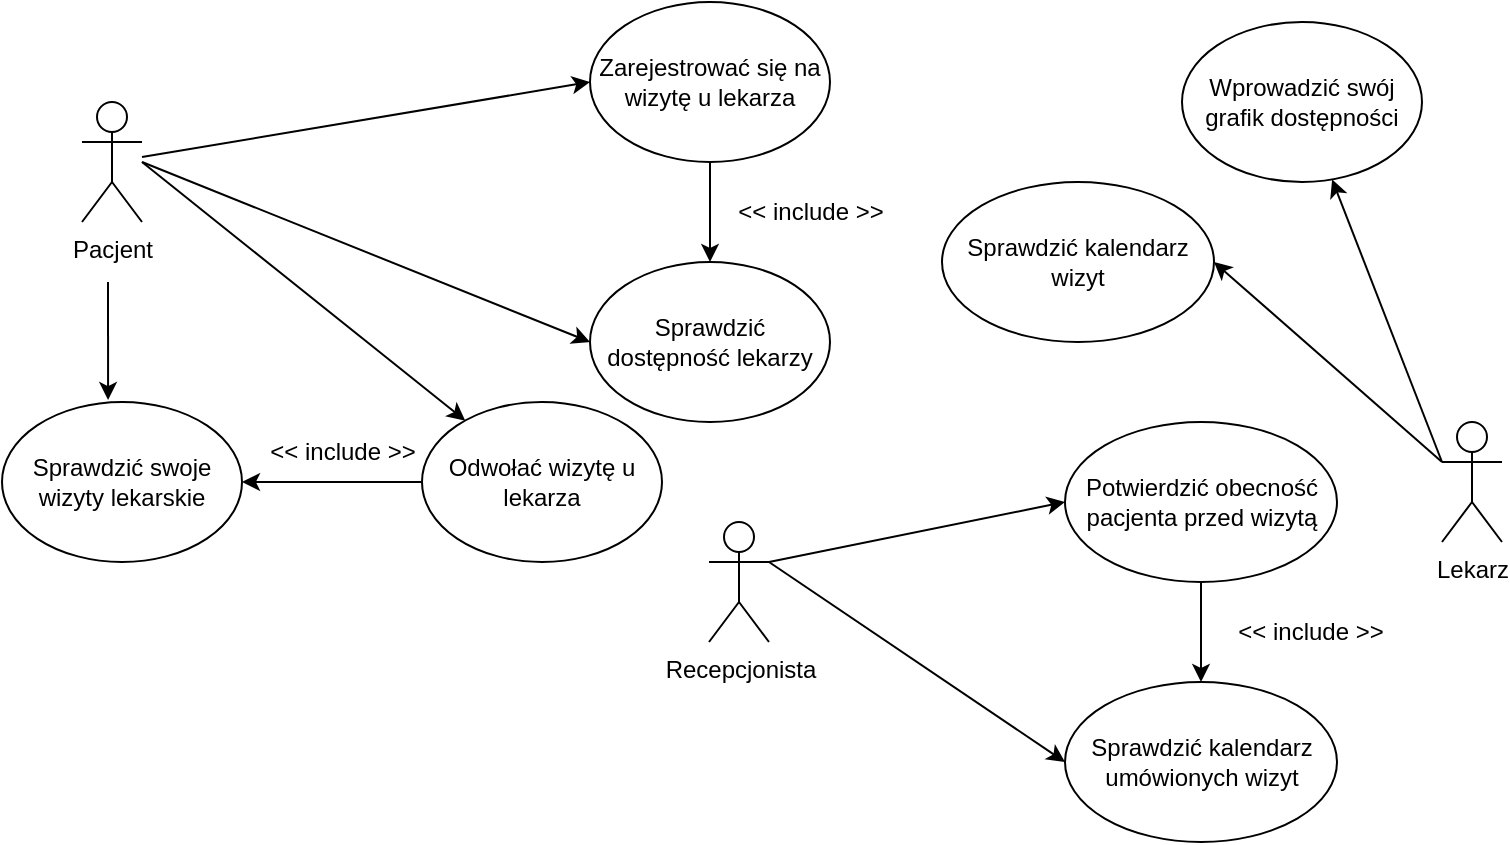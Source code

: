 <mxfile version="23.1.6" type="device">
  <diagram name="Strona-1" id="NmlbgoJUX9Iwb1JyKPN-">
    <mxGraphModel dx="1562" dy="818" grid="1" gridSize="10" guides="1" tooltips="1" connect="1" arrows="1" fold="1" page="1" pageScale="1" pageWidth="827" pageHeight="1169" math="0" shadow="0">
      <root>
        <mxCell id="0" />
        <mxCell id="1" parent="0" />
        <mxCell id="4kUD1P8MFuOk3b0_Dy2I-1" value="Recepcjonista" style="shape=umlActor;verticalLabelPosition=bottom;verticalAlign=top;html=1;" parent="1" vertex="1">
          <mxGeometry x="413.5" y="270" width="30" height="60" as="geometry" />
        </mxCell>
        <mxCell id="4kUD1P8MFuOk3b0_Dy2I-2" value="Pacjent" style="shape=umlActor;verticalLabelPosition=bottom;verticalAlign=top;html=1;" parent="1" vertex="1">
          <mxGeometry x="100" y="60" width="30" height="60" as="geometry" />
        </mxCell>
        <mxCell id="4kUD1P8MFuOk3b0_Dy2I-6" value="Lekarz" style="shape=umlActor;verticalLabelPosition=bottom;verticalAlign=top;html=1;" parent="1" vertex="1">
          <mxGeometry x="780" y="220" width="30" height="60" as="geometry" />
        </mxCell>
        <mxCell id="bKiomB0-Pbb7UkSi-bBa-1" value="Zarejestrować się na wizytę u lekarza" style="ellipse;whiteSpace=wrap;html=1;" vertex="1" parent="1">
          <mxGeometry x="354" y="10" width="120" height="80" as="geometry" />
        </mxCell>
        <mxCell id="bKiomB0-Pbb7UkSi-bBa-2" value="" style="endArrow=classic;html=1;rounded=0;entryX=0;entryY=0.5;entryDx=0;entryDy=0;" edge="1" parent="1" source="4kUD1P8MFuOk3b0_Dy2I-2" target="bKiomB0-Pbb7UkSi-bBa-1">
          <mxGeometry width="50" height="50" relative="1" as="geometry">
            <mxPoint x="390" y="380" as="sourcePoint" />
            <mxPoint x="440" y="330" as="targetPoint" />
          </mxGeometry>
        </mxCell>
        <mxCell id="bKiomB0-Pbb7UkSi-bBa-3" value="Potwierdzić obecność pacjenta przed wizytą" style="ellipse;whiteSpace=wrap;html=1;" vertex="1" parent="1">
          <mxGeometry x="591.5" y="220" width="136" height="80" as="geometry" />
        </mxCell>
        <mxCell id="bKiomB0-Pbb7UkSi-bBa-7" value="" style="endArrow=classic;html=1;rounded=0;entryX=0;entryY=0.5;entryDx=0;entryDy=0;exitX=1;exitY=0.333;exitDx=0;exitDy=0;exitPerimeter=0;" edge="1" parent="1" source="4kUD1P8MFuOk3b0_Dy2I-1" target="bKiomB0-Pbb7UkSi-bBa-3">
          <mxGeometry width="50" height="50" relative="1" as="geometry">
            <mxPoint x="433.5" y="300" as="sourcePoint" />
            <mxPoint x="583.5" y="-10" as="targetPoint" />
          </mxGeometry>
        </mxCell>
        <mxCell id="bKiomB0-Pbb7UkSi-bBa-8" value="" style="endArrow=classic;html=1;rounded=0;" edge="1" parent="1" target="bKiomB0-Pbb7UkSi-bBa-9">
          <mxGeometry width="50" height="50" relative="1" as="geometry">
            <mxPoint x="780" y="240" as="sourcePoint" />
            <mxPoint x="340" y="400" as="targetPoint" />
          </mxGeometry>
        </mxCell>
        <mxCell id="bKiomB0-Pbb7UkSi-bBa-9" value="Wprowadzić swój grafik dostępności" style="ellipse;whiteSpace=wrap;html=1;" vertex="1" parent="1">
          <mxGeometry x="650" y="20" width="120" height="80" as="geometry" />
        </mxCell>
        <mxCell id="bKiomB0-Pbb7UkSi-bBa-10" value="Sprawdzić dostępność lekarzy" style="ellipse;whiteSpace=wrap;html=1;" vertex="1" parent="1">
          <mxGeometry x="354" y="140" width="120" height="80" as="geometry" />
        </mxCell>
        <mxCell id="bKiomB0-Pbb7UkSi-bBa-12" value="&amp;lt;&amp;lt; include &amp;gt;&amp;gt;" style="text;html=1;align=center;verticalAlign=middle;resizable=0;points=[];autosize=1;strokeColor=none;fillColor=none;" vertex="1" parent="1">
          <mxGeometry x="414" y="100" width="100" height="30" as="geometry" />
        </mxCell>
        <mxCell id="bKiomB0-Pbb7UkSi-bBa-13" value="" style="endArrow=classic;html=1;rounded=0;exitX=0.5;exitY=1;exitDx=0;exitDy=0;entryX=0.5;entryY=0;entryDx=0;entryDy=0;" edge="1" parent="1" source="bKiomB0-Pbb7UkSi-bBa-1" target="bKiomB0-Pbb7UkSi-bBa-10">
          <mxGeometry width="50" height="50" relative="1" as="geometry">
            <mxPoint x="140" y="98" as="sourcePoint" />
            <mxPoint x="350" y="110" as="targetPoint" />
          </mxGeometry>
        </mxCell>
        <mxCell id="bKiomB0-Pbb7UkSi-bBa-19" value="" style="endArrow=classic;html=1;rounded=0;entryX=0;entryY=0.5;entryDx=0;entryDy=0;" edge="1" parent="1" target="bKiomB0-Pbb7UkSi-bBa-10">
          <mxGeometry width="50" height="50" relative="1" as="geometry">
            <mxPoint x="130" y="90" as="sourcePoint" />
            <mxPoint x="364" y="60" as="targetPoint" />
          </mxGeometry>
        </mxCell>
        <mxCell id="bKiomB0-Pbb7UkSi-bBa-21" value="Odwołać wizytę u lekarza" style="ellipse;whiteSpace=wrap;html=1;" vertex="1" parent="1">
          <mxGeometry x="270" y="210" width="120" height="80" as="geometry" />
        </mxCell>
        <mxCell id="bKiomB0-Pbb7UkSi-bBa-22" value="" style="endArrow=classic;html=1;rounded=0;" edge="1" parent="1" target="bKiomB0-Pbb7UkSi-bBa-21">
          <mxGeometry width="50" height="50" relative="1" as="geometry">
            <mxPoint x="130" y="90" as="sourcePoint" />
            <mxPoint x="364" y="190" as="targetPoint" />
          </mxGeometry>
        </mxCell>
        <mxCell id="bKiomB0-Pbb7UkSi-bBa-24" value="Sprawdzić swoje wizyty lekarskie" style="ellipse;whiteSpace=wrap;html=1;" vertex="1" parent="1">
          <mxGeometry x="60" y="210" width="120" height="80" as="geometry" />
        </mxCell>
        <mxCell id="bKiomB0-Pbb7UkSi-bBa-26" value="" style="endArrow=classic;html=1;rounded=0;entryX=1;entryY=0.5;entryDx=0;entryDy=0;exitX=0;exitY=0.5;exitDx=0;exitDy=0;" edge="1" parent="1" source="bKiomB0-Pbb7UkSi-bBa-21" target="bKiomB0-Pbb7UkSi-bBa-24">
          <mxGeometry width="50" height="50" relative="1" as="geometry">
            <mxPoint x="250" y="310" as="sourcePoint" />
            <mxPoint x="314" y="470" as="targetPoint" />
          </mxGeometry>
        </mxCell>
        <mxCell id="bKiomB0-Pbb7UkSi-bBa-27" value="&amp;lt;&amp;lt; include &amp;gt;&amp;gt;" style="text;html=1;align=center;verticalAlign=middle;resizable=0;points=[];autosize=1;strokeColor=none;fillColor=none;" vertex="1" parent="1">
          <mxGeometry x="180" y="220" width="100" height="30" as="geometry" />
        </mxCell>
        <mxCell id="bKiomB0-Pbb7UkSi-bBa-28" value="" style="endArrow=classic;html=1;rounded=0;entryX=0.442;entryY=-0.012;entryDx=0;entryDy=0;entryPerimeter=0;" edge="1" parent="1" target="bKiomB0-Pbb7UkSi-bBa-24">
          <mxGeometry width="50" height="50" relative="1" as="geometry">
            <mxPoint x="113" y="150" as="sourcePoint" />
            <mxPoint x="110" y="190" as="targetPoint" />
            <Array as="points" />
          </mxGeometry>
        </mxCell>
        <mxCell id="bKiomB0-Pbb7UkSi-bBa-33" value="Sprawdzić kalendarz umówionych wizyt" style="ellipse;whiteSpace=wrap;html=1;" vertex="1" parent="1">
          <mxGeometry x="591.5" y="350" width="136" height="80" as="geometry" />
        </mxCell>
        <mxCell id="bKiomB0-Pbb7UkSi-bBa-34" value="" style="endArrow=classic;html=1;rounded=0;entryX=0.5;entryY=0;entryDx=0;entryDy=0;exitX=0.5;exitY=1;exitDx=0;exitDy=0;" edge="1" parent="1" source="bKiomB0-Pbb7UkSi-bBa-3" target="bKiomB0-Pbb7UkSi-bBa-33">
          <mxGeometry width="50" height="50" relative="1" as="geometry">
            <mxPoint x="458.5" y="335" as="sourcePoint" />
            <mxPoint x="601.5" y="290" as="targetPoint" />
          </mxGeometry>
        </mxCell>
        <mxCell id="bKiomB0-Pbb7UkSi-bBa-35" value="&amp;lt;&amp;lt; include &amp;gt;&amp;gt;" style="text;html=1;align=center;verticalAlign=middle;resizable=0;points=[];autosize=1;strokeColor=none;fillColor=none;" vertex="1" parent="1">
          <mxGeometry x="663.5" y="310" width="100" height="30" as="geometry" />
        </mxCell>
        <mxCell id="bKiomB0-Pbb7UkSi-bBa-36" value="" style="endArrow=classic;html=1;rounded=0;entryX=0;entryY=0.5;entryDx=0;entryDy=0;exitX=1;exitY=0.333;exitDx=0;exitDy=0;exitPerimeter=0;" edge="1" parent="1" source="4kUD1P8MFuOk3b0_Dy2I-1" target="bKiomB0-Pbb7UkSi-bBa-33">
          <mxGeometry width="50" height="50" relative="1" as="geometry">
            <mxPoint x="433.5" y="310" as="sourcePoint" />
            <mxPoint x="601.5" y="290" as="targetPoint" />
          </mxGeometry>
        </mxCell>
        <mxCell id="bKiomB0-Pbb7UkSi-bBa-39" value="Sprawdzić kalendarz wizyt" style="ellipse;whiteSpace=wrap;html=1;" vertex="1" parent="1">
          <mxGeometry x="530" y="100" width="136" height="80" as="geometry" />
        </mxCell>
        <mxCell id="bKiomB0-Pbb7UkSi-bBa-40" value="" style="endArrow=classic;html=1;rounded=0;entryX=1;entryY=0.5;entryDx=0;entryDy=0;" edge="1" parent="1" target="bKiomB0-Pbb7UkSi-bBa-39">
          <mxGeometry width="50" height="50" relative="1" as="geometry">
            <mxPoint x="780" y="240" as="sourcePoint" />
            <mxPoint x="735" y="109" as="targetPoint" />
          </mxGeometry>
        </mxCell>
      </root>
    </mxGraphModel>
  </diagram>
</mxfile>
